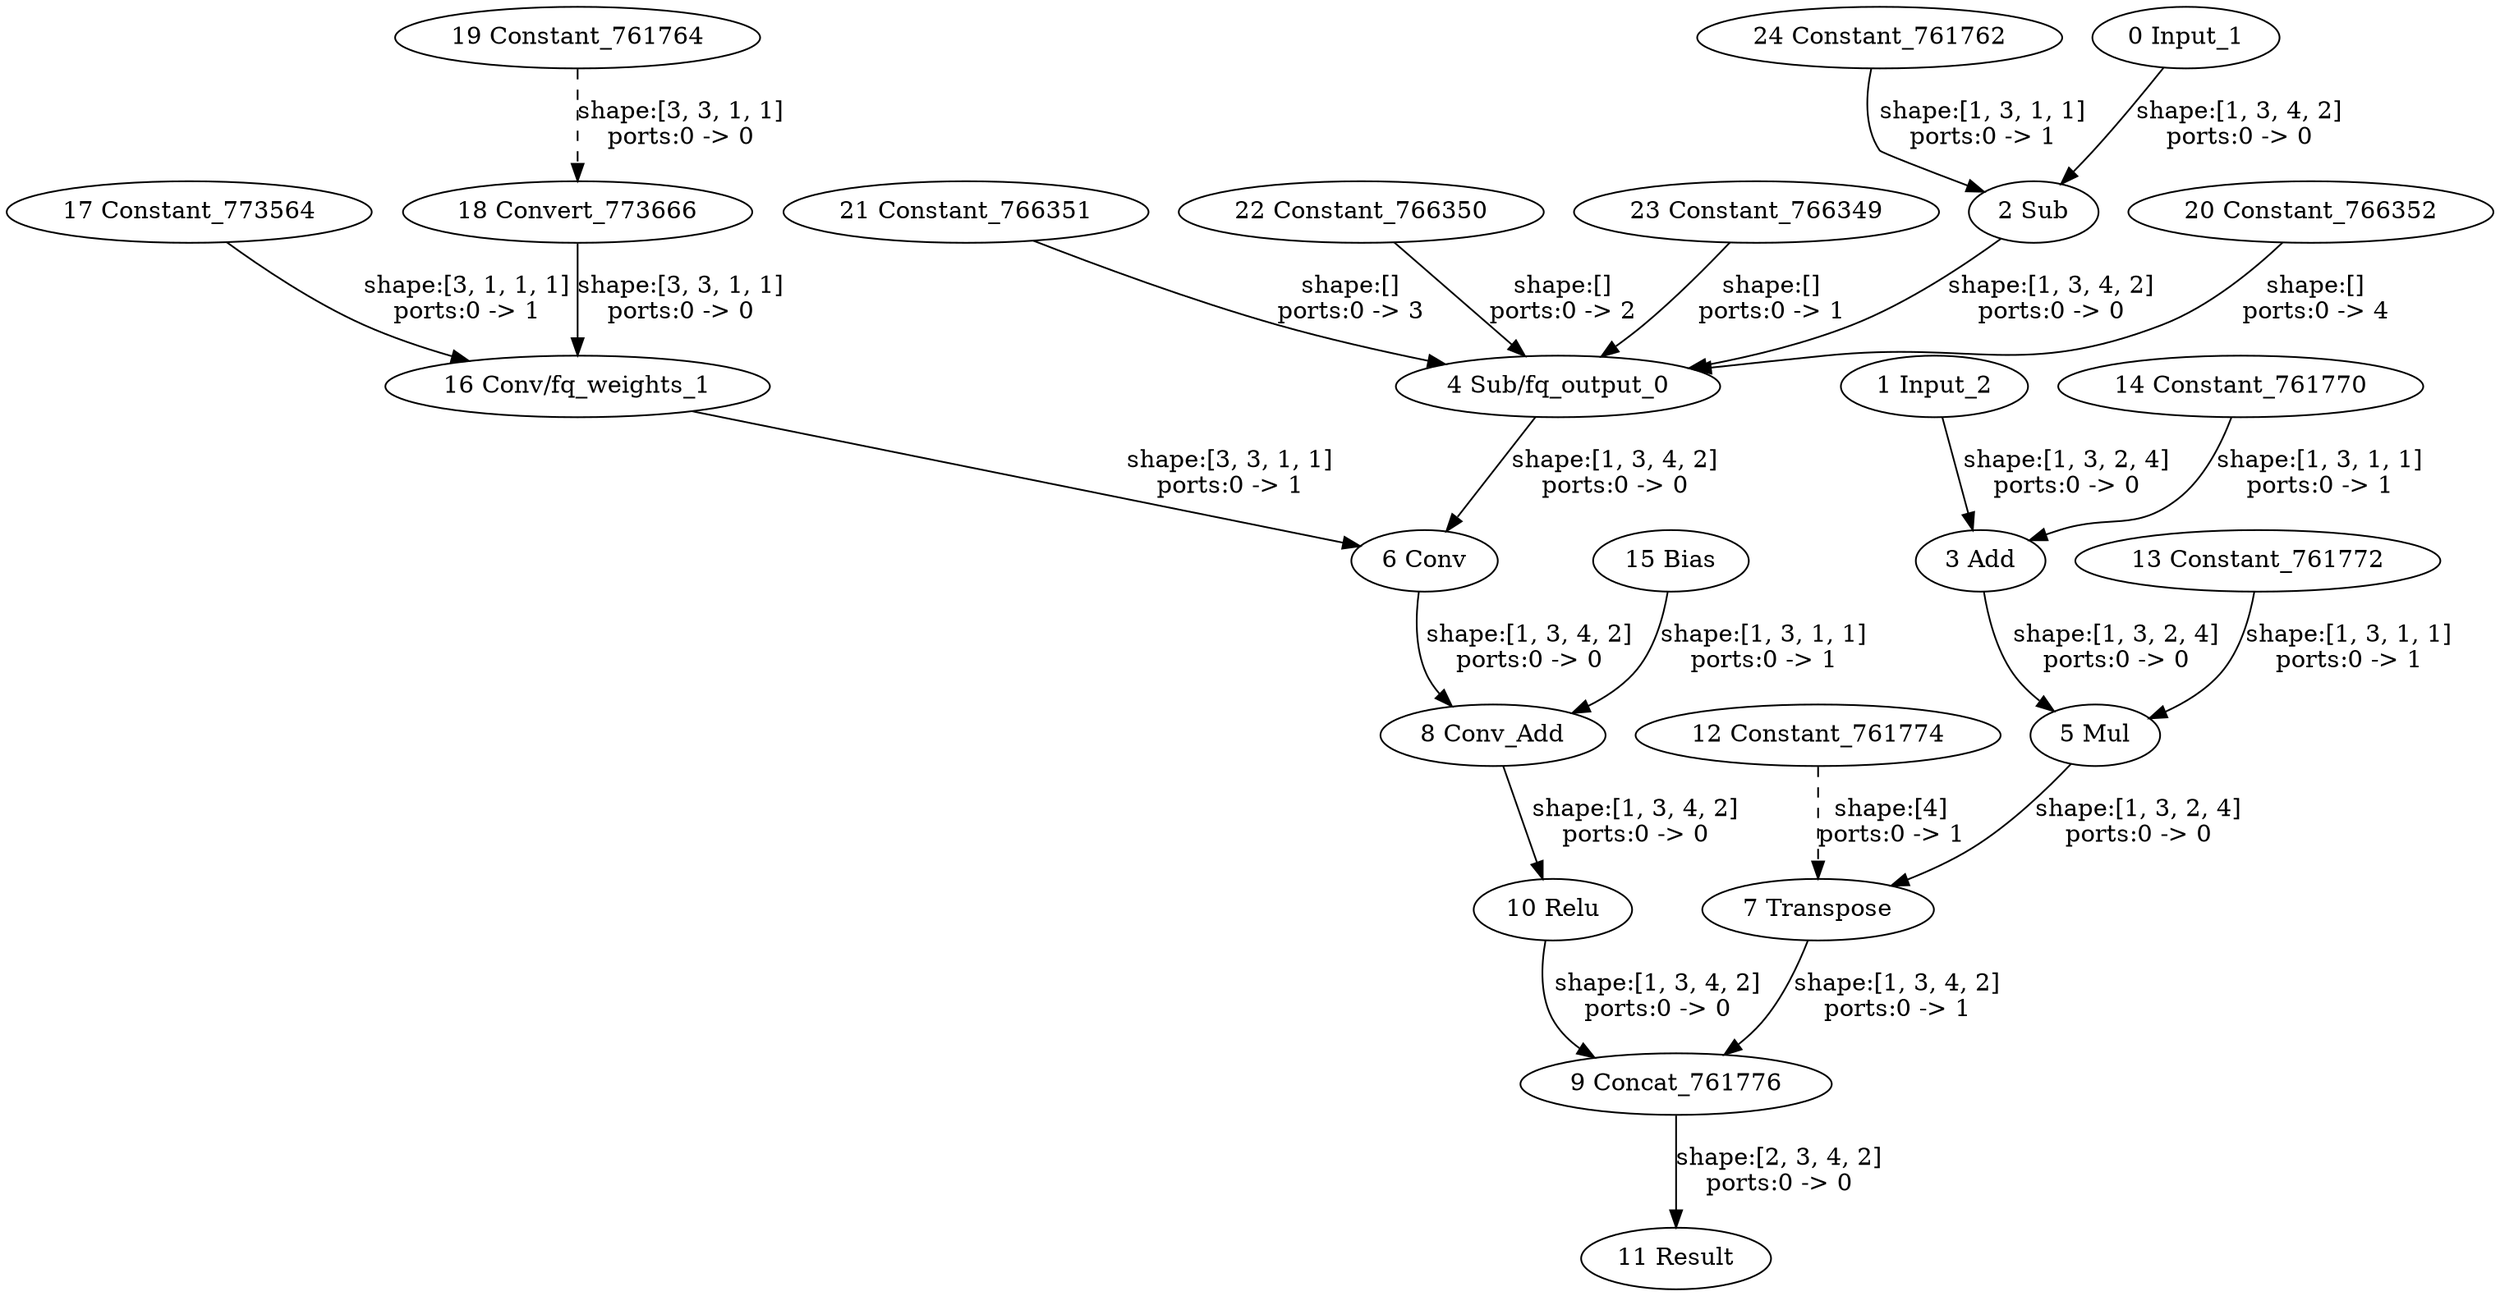 strict digraph  {
"0 Input_1" [id=0, type=Parameter];
"1 Input_2" [id=1, type=Parameter];
"2 Sub" [id=2, type=Subtract];
"3 Add" [id=3, type=Add];
"4 Sub/fq_output_0" [id=4, type=FakeQuantize];
"5 Mul" [id=5, type=Multiply];
"6 Conv" [id=6, type=Convolution];
"7 Transpose" [id=7, type=Transpose];
"8 Conv_Add" [id=8, type=Add];
"9 Concat_761776" [id=9, type=Concat];
"10 Relu" [id=10, type=Relu];
"11 Result" [id=11, type=Result];
"12 Constant_761774" [id=12, type=Constant];
"13 Constant_761772" [id=13, type=Constant];
"14 Constant_761770" [id=14, type=Constant];
"15 Bias" [id=15, type=Constant];
"16 Conv/fq_weights_1" [id=16, type=Multiply];
"17 Constant_773564" [id=17, type=Constant];
"18 Convert_773666" [id=18, type=Convert];
"19 Constant_761764" [id=19, type=Constant];
"20 Constant_766352" [id=20, type=Constant];
"21 Constant_766351" [id=21, type=Constant];
"22 Constant_766350" [id=22, type=Constant];
"23 Constant_766349" [id=23, type=Constant];
"24 Constant_761762" [id=24, type=Constant];
"0 Input_1" -> "2 Sub"  [label="shape:[1, 3, 4, 2]\nports:0 -> 0", style=solid];
"1 Input_2" -> "3 Add"  [label="shape:[1, 3, 2, 4]\nports:0 -> 0", style=solid];
"2 Sub" -> "4 Sub/fq_output_0"  [label="shape:[1, 3, 4, 2]\nports:0 -> 0", style=solid];
"3 Add" -> "5 Mul"  [label="shape:[1, 3, 2, 4]\nports:0 -> 0", style=solid];
"4 Sub/fq_output_0" -> "6 Conv"  [label="shape:[1, 3, 4, 2]\nports:0 -> 0", style=solid];
"5 Mul" -> "7 Transpose"  [label="shape:[1, 3, 2, 4]\nports:0 -> 0", style=solid];
"6 Conv" -> "8 Conv_Add"  [label="shape:[1, 3, 4, 2]\nports:0 -> 0", style=solid];
"7 Transpose" -> "9 Concat_761776"  [label="shape:[1, 3, 4, 2]\nports:0 -> 1", style=solid];
"8 Conv_Add" -> "10 Relu"  [label="shape:[1, 3, 4, 2]\nports:0 -> 0", style=solid];
"9 Concat_761776" -> "11 Result"  [label="shape:[2, 3, 4, 2]\nports:0 -> 0", style=solid];
"10 Relu" -> "9 Concat_761776"  [label="shape:[1, 3, 4, 2]\nports:0 -> 0", style=solid];
"12 Constant_761774" -> "7 Transpose"  [label="shape:[4]\nports:0 -> 1", style=dashed];
"13 Constant_761772" -> "5 Mul"  [label="shape:[1, 3, 1, 1]\nports:0 -> 1", style=solid];
"14 Constant_761770" -> "3 Add"  [label="shape:[1, 3, 1, 1]\nports:0 -> 1", style=solid];
"15 Bias" -> "8 Conv_Add"  [label="shape:[1, 3, 1, 1]\nports:0 -> 1", style=solid];
"16 Conv/fq_weights_1" -> "6 Conv"  [label="shape:[3, 3, 1, 1]\nports:0 -> 1", style=solid];
"17 Constant_773564" -> "16 Conv/fq_weights_1"  [label="shape:[3, 1, 1, 1]\nports:0 -> 1", style=solid];
"18 Convert_773666" -> "16 Conv/fq_weights_1"  [label="shape:[3, 3, 1, 1]\nports:0 -> 0", style=solid];
"19 Constant_761764" -> "18 Convert_773666"  [label="shape:[3, 3, 1, 1]\nports:0 -> 0", style=dashed];
"20 Constant_766352" -> "4 Sub/fq_output_0"  [label="shape:[]\nports:0 -> 4", style=solid];
"21 Constant_766351" -> "4 Sub/fq_output_0"  [label="shape:[]\nports:0 -> 3", style=solid];
"22 Constant_766350" -> "4 Sub/fq_output_0"  [label="shape:[]\nports:0 -> 2", style=solid];
"23 Constant_766349" -> "4 Sub/fq_output_0"  [label="shape:[]\nports:0 -> 1", style=solid];
"24 Constant_761762" -> "2 Sub"  [label="shape:[1, 3, 1, 1]\nports:0 -> 1", style=solid];
}
